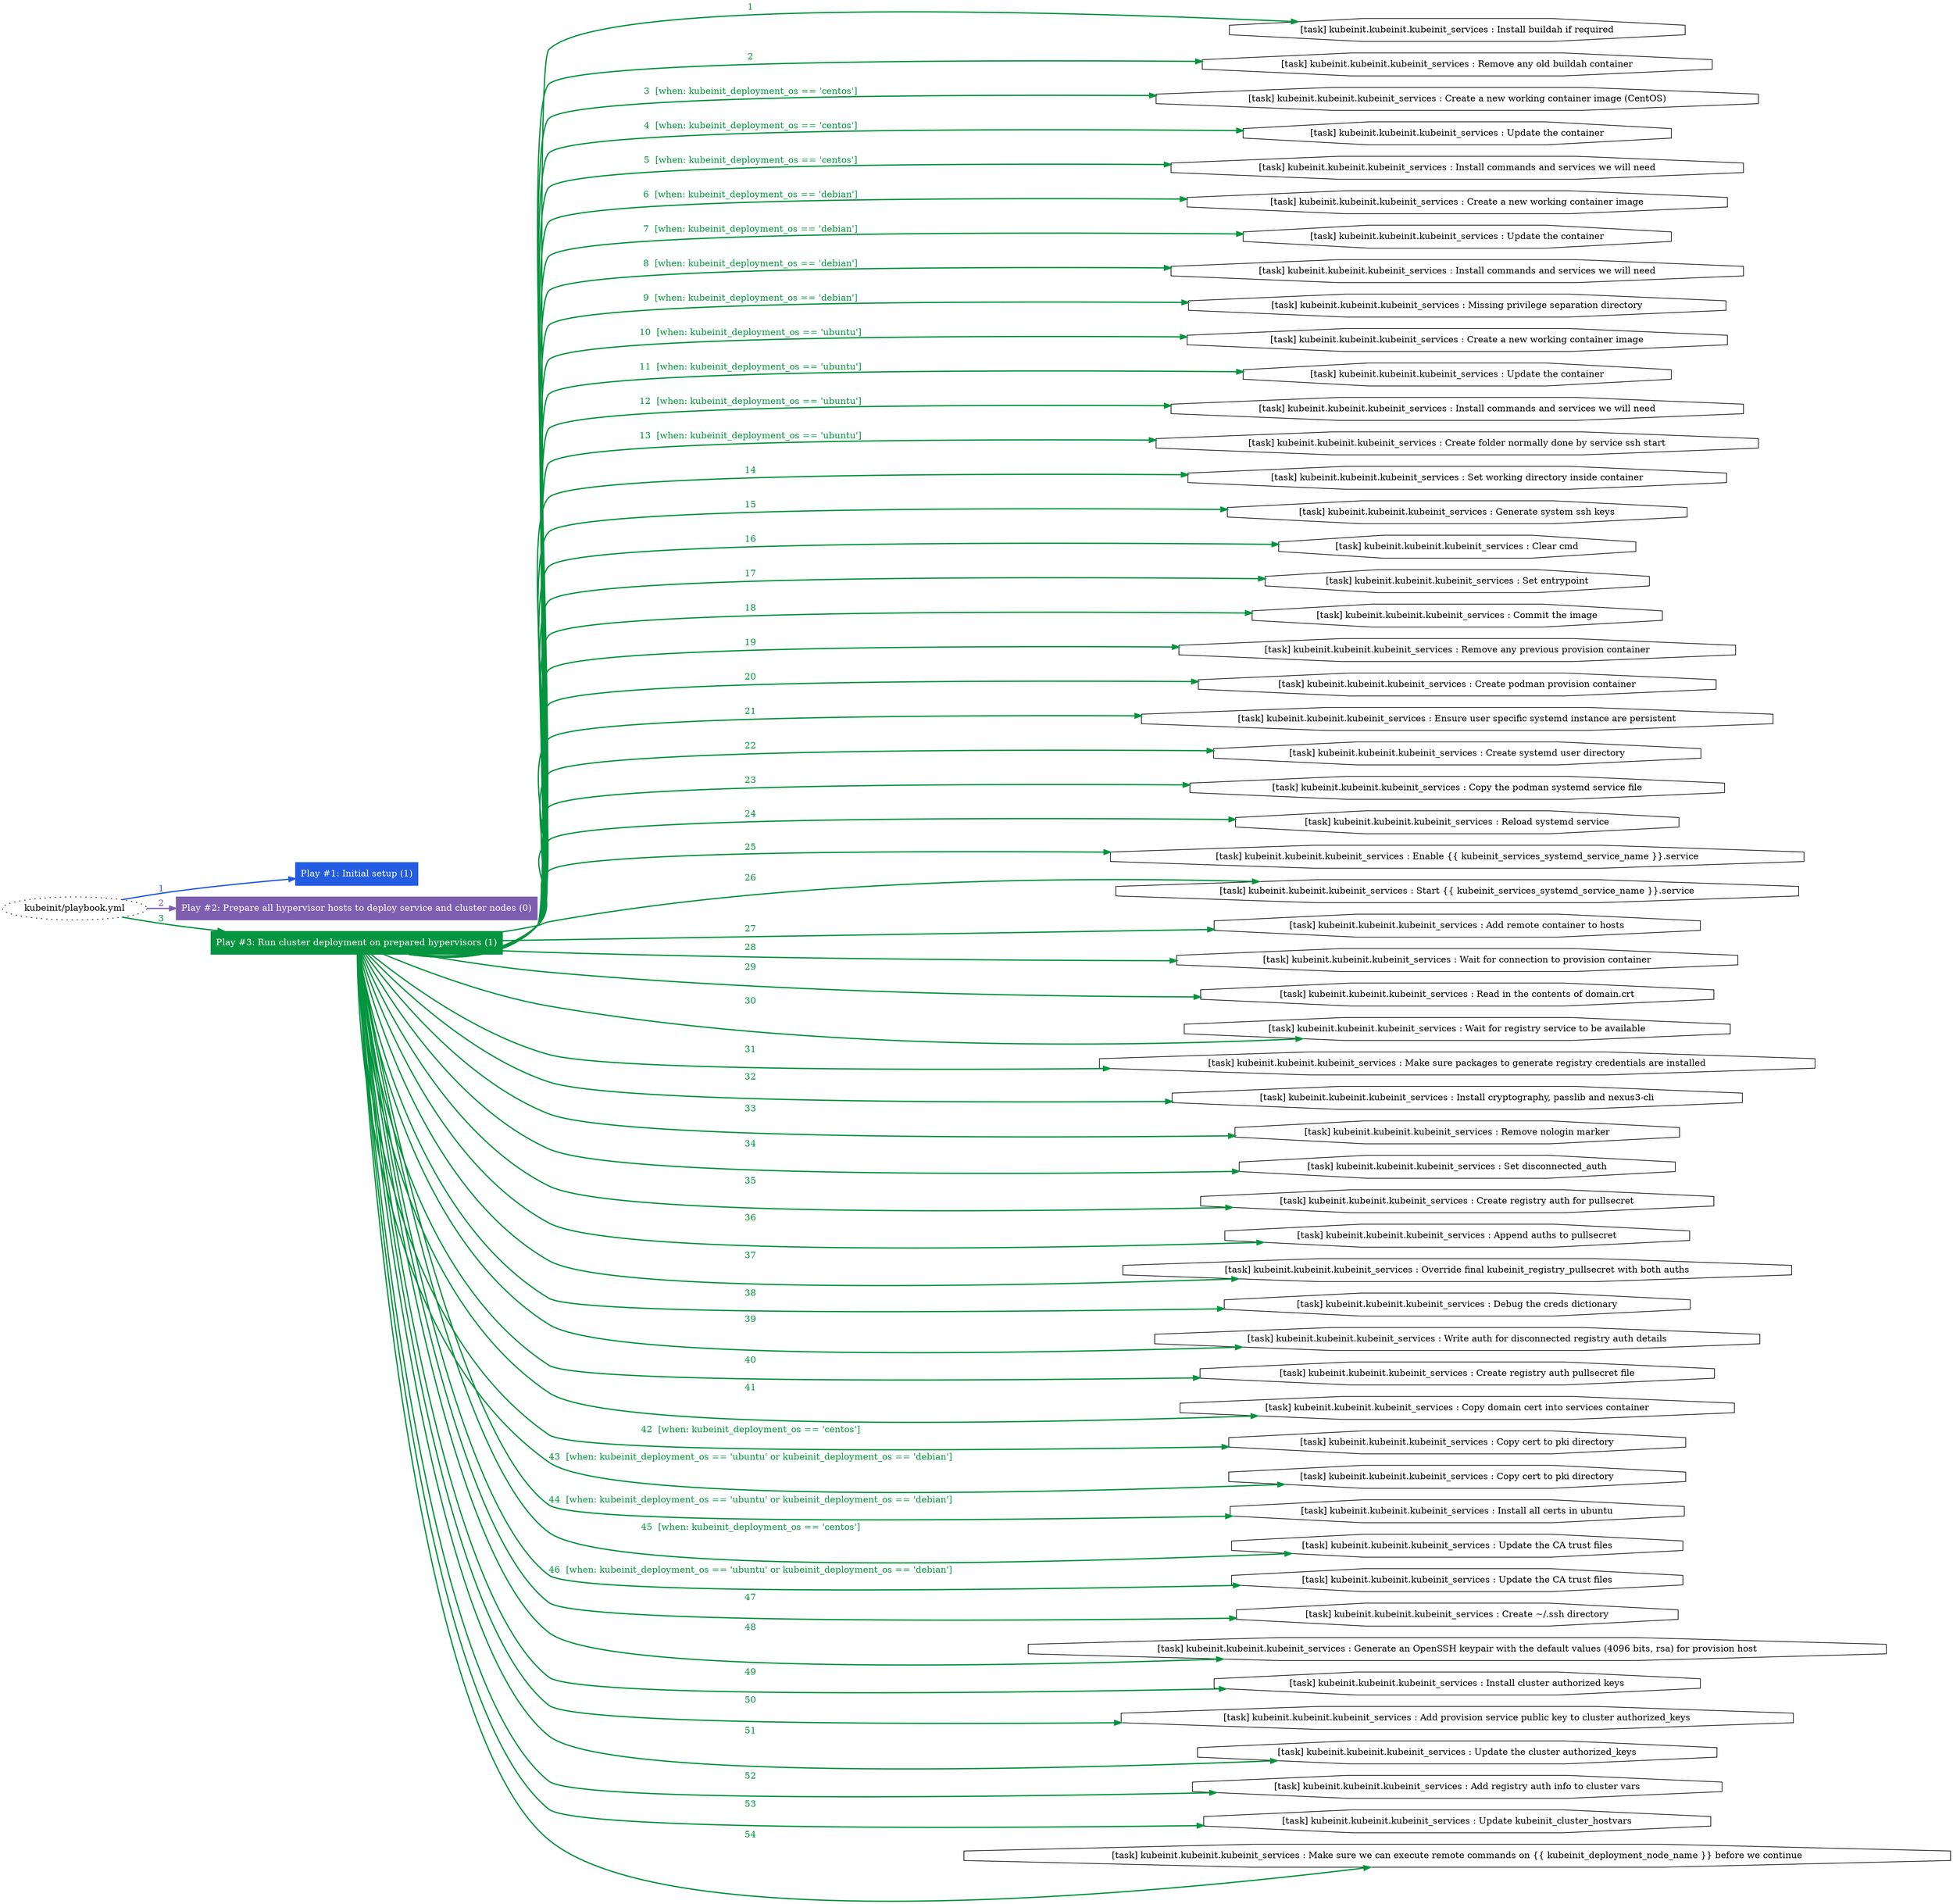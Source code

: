 digraph "kubeinit/playbook.yml "{
	graph [concentrate=true ordering=in rankdir=LR ratio=fill]
	edge [esep=5 sep=10]
	"kubeinit/playbook.yml" [id=root_node style=dotted]
	subgraph "Play #1: Initial setup (1) "{
		"Play #1: Initial setup (1)" [color="#235ce2" fontcolor="#ffffff" id="play_9a847684-a3d4-437d-95aa-0bf15642c06d" shape=box style=filled tooltip=localhost]
		"kubeinit/playbook.yml" -> "Play #1: Initial setup (1)" [label=1 color="#235ce2" fontcolor="#235ce2" id="edge_cda51362-83dd-441f-9dec-a6744ee46c61" style=bold]
	}
	subgraph "Play #2: Prepare all hypervisor hosts to deploy service and cluster nodes (0) "{
		"Play #2: Prepare all hypervisor hosts to deploy service and cluster nodes (0)" [color="#7d5eb0" fontcolor="#ffffff" id="play_839777d2-c449-46ea-a8d7-40cc4af15883" shape=box style=filled tooltip=""]
		"kubeinit/playbook.yml" -> "Play #2: Prepare all hypervisor hosts to deploy service and cluster nodes (0)" [label=2 color="#7d5eb0" fontcolor="#7d5eb0" id="edge_fe1fe716-8d35-4c12-9da8-1b1268a53e6e" style=bold]
	}
	subgraph "Play #3: Run cluster deployment on prepared hypervisors (1) "{
		"Play #3: Run cluster deployment on prepared hypervisors (1)" [color="#05943f" fontcolor="#ffffff" id="play_811d2069-47c1-46af-b5f1-a4151cbfedf1" shape=box style=filled tooltip=localhost]
		"kubeinit/playbook.yml" -> "Play #3: Run cluster deployment on prepared hypervisors (1)" [label=3 color="#05943f" fontcolor="#05943f" id="edge_dc7e4727-8c43-455b-9c32-15be7d0bbca7" style=bold]
		"task_97c73d90-69e9-4479-8de7-769be1ae6e16" [label="[task] kubeinit.kubeinit.kubeinit_services : Install buildah if required" id="task_97c73d90-69e9-4479-8de7-769be1ae6e16" shape=octagon tooltip="[task] kubeinit.kubeinit.kubeinit_services : Install buildah if required"]
		"Play #3: Run cluster deployment on prepared hypervisors (1)" -> "task_97c73d90-69e9-4479-8de7-769be1ae6e16" [label=1 color="#05943f" fontcolor="#05943f" id="edge_98e4f63d-9717-4956-90fa-e0754591f8e9" style=bold]
		"task_17d1a47e-9288-469a-925a-28dab4cce468" [label="[task] kubeinit.kubeinit.kubeinit_services : Remove any old buildah container" id="task_17d1a47e-9288-469a-925a-28dab4cce468" shape=octagon tooltip="[task] kubeinit.kubeinit.kubeinit_services : Remove any old buildah container"]
		"Play #3: Run cluster deployment on prepared hypervisors (1)" -> "task_17d1a47e-9288-469a-925a-28dab4cce468" [label=2 color="#05943f" fontcolor="#05943f" id="edge_5be72a2b-0687-43f9-bd01-e42b44a60e52" style=bold]
		"task_71d46c97-ea48-4a39-a1cb-41ea7c8919fb" [label="[task] kubeinit.kubeinit.kubeinit_services : Create a new working container image (CentOS)" id="task_71d46c97-ea48-4a39-a1cb-41ea7c8919fb" shape=octagon tooltip="[task] kubeinit.kubeinit.kubeinit_services : Create a new working container image (CentOS)"]
		"Play #3: Run cluster deployment on prepared hypervisors (1)" -> "task_71d46c97-ea48-4a39-a1cb-41ea7c8919fb" [label="3  [when: kubeinit_deployment_os == 'centos']" color="#05943f" fontcolor="#05943f" id="edge_859cf07a-2db2-4487-a589-630d9b78b922" style=bold]
		"task_6e933009-119c-467c-ac37-8cadf9bc10c2" [label="[task] kubeinit.kubeinit.kubeinit_services : Update the container" id="task_6e933009-119c-467c-ac37-8cadf9bc10c2" shape=octagon tooltip="[task] kubeinit.kubeinit.kubeinit_services : Update the container"]
		"Play #3: Run cluster deployment on prepared hypervisors (1)" -> "task_6e933009-119c-467c-ac37-8cadf9bc10c2" [label="4  [when: kubeinit_deployment_os == 'centos']" color="#05943f" fontcolor="#05943f" id="edge_43d9c6cb-5ba9-487b-889e-d15e24e0648a" style=bold]
		"task_e53819f9-aeda-40e2-ac5e-c50837388a6c" [label="[task] kubeinit.kubeinit.kubeinit_services : Install commands and services we will need" id="task_e53819f9-aeda-40e2-ac5e-c50837388a6c" shape=octagon tooltip="[task] kubeinit.kubeinit.kubeinit_services : Install commands and services we will need"]
		"Play #3: Run cluster deployment on prepared hypervisors (1)" -> "task_e53819f9-aeda-40e2-ac5e-c50837388a6c" [label="5  [when: kubeinit_deployment_os == 'centos']" color="#05943f" fontcolor="#05943f" id="edge_2d5ac9c0-630a-478c-b1ed-ea7f8d4628b7" style=bold]
		"task_482e29e0-e443-487e-8601-7c93055d98e6" [label="[task] kubeinit.kubeinit.kubeinit_services : Create a new working container image" id="task_482e29e0-e443-487e-8601-7c93055d98e6" shape=octagon tooltip="[task] kubeinit.kubeinit.kubeinit_services : Create a new working container image"]
		"Play #3: Run cluster deployment on prepared hypervisors (1)" -> "task_482e29e0-e443-487e-8601-7c93055d98e6" [label="6  [when: kubeinit_deployment_os == 'debian']" color="#05943f" fontcolor="#05943f" id="edge_48b4c58e-679a-4a73-8c07-986fd5f491d9" style=bold]
		"task_9fcdd688-c930-417f-96ae-d0f18f66eac9" [label="[task] kubeinit.kubeinit.kubeinit_services : Update the container" id="task_9fcdd688-c930-417f-96ae-d0f18f66eac9" shape=octagon tooltip="[task] kubeinit.kubeinit.kubeinit_services : Update the container"]
		"Play #3: Run cluster deployment on prepared hypervisors (1)" -> "task_9fcdd688-c930-417f-96ae-d0f18f66eac9" [label="7  [when: kubeinit_deployment_os == 'debian']" color="#05943f" fontcolor="#05943f" id="edge_57d38e3b-cd8d-43a8-8f93-72182164c946" style=bold]
		"task_3ef1cc91-4258-4d28-b510-18d63e16657e" [label="[task] kubeinit.kubeinit.kubeinit_services : Install commands and services we will need" id="task_3ef1cc91-4258-4d28-b510-18d63e16657e" shape=octagon tooltip="[task] kubeinit.kubeinit.kubeinit_services : Install commands and services we will need"]
		"Play #3: Run cluster deployment on prepared hypervisors (1)" -> "task_3ef1cc91-4258-4d28-b510-18d63e16657e" [label="8  [when: kubeinit_deployment_os == 'debian']" color="#05943f" fontcolor="#05943f" id="edge_f0eddd24-0d0d-4a6b-ae1f-22807efec87f" style=bold]
		"task_1921da61-bdac-4608-a4ed-dc567dacd261" [label="[task] kubeinit.kubeinit.kubeinit_services : Missing privilege separation directory" id="task_1921da61-bdac-4608-a4ed-dc567dacd261" shape=octagon tooltip="[task] kubeinit.kubeinit.kubeinit_services : Missing privilege separation directory"]
		"Play #3: Run cluster deployment on prepared hypervisors (1)" -> "task_1921da61-bdac-4608-a4ed-dc567dacd261" [label="9  [when: kubeinit_deployment_os == 'debian']" color="#05943f" fontcolor="#05943f" id="edge_00a8df34-8d7f-47f3-9182-ffa57a9fafe1" style=bold]
		"task_127a932f-f0dd-4f18-a8e3-222479fffa1b" [label="[task] kubeinit.kubeinit.kubeinit_services : Create a new working container image" id="task_127a932f-f0dd-4f18-a8e3-222479fffa1b" shape=octagon tooltip="[task] kubeinit.kubeinit.kubeinit_services : Create a new working container image"]
		"Play #3: Run cluster deployment on prepared hypervisors (1)" -> "task_127a932f-f0dd-4f18-a8e3-222479fffa1b" [label="10  [when: kubeinit_deployment_os == 'ubuntu']" color="#05943f" fontcolor="#05943f" id="edge_9b604a60-95db-4f18-b597-38a9b76f05a7" style=bold]
		"task_c7205902-35fd-4032-a201-729baa5e9272" [label="[task] kubeinit.kubeinit.kubeinit_services : Update the container" id="task_c7205902-35fd-4032-a201-729baa5e9272" shape=octagon tooltip="[task] kubeinit.kubeinit.kubeinit_services : Update the container"]
		"Play #3: Run cluster deployment on prepared hypervisors (1)" -> "task_c7205902-35fd-4032-a201-729baa5e9272" [label="11  [when: kubeinit_deployment_os == 'ubuntu']" color="#05943f" fontcolor="#05943f" id="edge_9552f2e8-624e-43dd-9ac3-0ab1e3c600f6" style=bold]
		"task_c33ae5ec-13a4-44bd-a818-7b5c9c6c31aa" [label="[task] kubeinit.kubeinit.kubeinit_services : Install commands and services we will need" id="task_c33ae5ec-13a4-44bd-a818-7b5c9c6c31aa" shape=octagon tooltip="[task] kubeinit.kubeinit.kubeinit_services : Install commands and services we will need"]
		"Play #3: Run cluster deployment on prepared hypervisors (1)" -> "task_c33ae5ec-13a4-44bd-a818-7b5c9c6c31aa" [label="12  [when: kubeinit_deployment_os == 'ubuntu']" color="#05943f" fontcolor="#05943f" id="edge_e536ba35-ee47-43aa-aee1-c456edc6e3a8" style=bold]
		"task_d3e8046b-0a65-48cd-a2d4-b50ce6bbb9a9" [label="[task] kubeinit.kubeinit.kubeinit_services : Create folder normally done by service ssh start" id="task_d3e8046b-0a65-48cd-a2d4-b50ce6bbb9a9" shape=octagon tooltip="[task] kubeinit.kubeinit.kubeinit_services : Create folder normally done by service ssh start"]
		"Play #3: Run cluster deployment on prepared hypervisors (1)" -> "task_d3e8046b-0a65-48cd-a2d4-b50ce6bbb9a9" [label="13  [when: kubeinit_deployment_os == 'ubuntu']" color="#05943f" fontcolor="#05943f" id="edge_fd9d29f0-12e3-4122-9a7e-a2593b3c0996" style=bold]
		"task_24ca9d3a-5e41-43a0-ae6d-898cb1118823" [label="[task] kubeinit.kubeinit.kubeinit_services : Set working directory inside container" id="task_24ca9d3a-5e41-43a0-ae6d-898cb1118823" shape=octagon tooltip="[task] kubeinit.kubeinit.kubeinit_services : Set working directory inside container"]
		"Play #3: Run cluster deployment on prepared hypervisors (1)" -> "task_24ca9d3a-5e41-43a0-ae6d-898cb1118823" [label=14 color="#05943f" fontcolor="#05943f" id="edge_a9da4a09-badc-4e19-88c7-68fb7062f290" style=bold]
		"task_3765e2e8-c9fd-4710-af8b-d2a94ba6a92c" [label="[task] kubeinit.kubeinit.kubeinit_services : Generate system ssh keys" id="task_3765e2e8-c9fd-4710-af8b-d2a94ba6a92c" shape=octagon tooltip="[task] kubeinit.kubeinit.kubeinit_services : Generate system ssh keys"]
		"Play #3: Run cluster deployment on prepared hypervisors (1)" -> "task_3765e2e8-c9fd-4710-af8b-d2a94ba6a92c" [label=15 color="#05943f" fontcolor="#05943f" id="edge_5fb4b862-2759-4760-88e6-0dcb7ca675e0" style=bold]
		"task_9023d720-e391-4feb-83e3-9f1ae14e1f31" [label="[task] kubeinit.kubeinit.kubeinit_services : Clear cmd" id="task_9023d720-e391-4feb-83e3-9f1ae14e1f31" shape=octagon tooltip="[task] kubeinit.kubeinit.kubeinit_services : Clear cmd"]
		"Play #3: Run cluster deployment on prepared hypervisors (1)" -> "task_9023d720-e391-4feb-83e3-9f1ae14e1f31" [label=16 color="#05943f" fontcolor="#05943f" id="edge_c71f7d14-ddbf-495e-853a-fcb869318e0d" style=bold]
		"task_f681db8f-d45b-4407-8495-185277b26011" [label="[task] kubeinit.kubeinit.kubeinit_services : Set entrypoint" id="task_f681db8f-d45b-4407-8495-185277b26011" shape=octagon tooltip="[task] kubeinit.kubeinit.kubeinit_services : Set entrypoint"]
		"Play #3: Run cluster deployment on prepared hypervisors (1)" -> "task_f681db8f-d45b-4407-8495-185277b26011" [label=17 color="#05943f" fontcolor="#05943f" id="edge_ad867c03-ce6a-4361-8294-f82d209c4ca1" style=bold]
		"task_188b5abc-a62a-49de-a189-ae64438a7d0b" [label="[task] kubeinit.kubeinit.kubeinit_services : Commit the image" id="task_188b5abc-a62a-49de-a189-ae64438a7d0b" shape=octagon tooltip="[task] kubeinit.kubeinit.kubeinit_services : Commit the image"]
		"Play #3: Run cluster deployment on prepared hypervisors (1)" -> "task_188b5abc-a62a-49de-a189-ae64438a7d0b" [label=18 color="#05943f" fontcolor="#05943f" id="edge_42a89b9d-44d8-428f-becd-d6efd207c538" style=bold]
		"task_388de2f6-f5c8-40b4-ba06-364e1605cdbc" [label="[task] kubeinit.kubeinit.kubeinit_services : Remove any previous provision container" id="task_388de2f6-f5c8-40b4-ba06-364e1605cdbc" shape=octagon tooltip="[task] kubeinit.kubeinit.kubeinit_services : Remove any previous provision container"]
		"Play #3: Run cluster deployment on prepared hypervisors (1)" -> "task_388de2f6-f5c8-40b4-ba06-364e1605cdbc" [label=19 color="#05943f" fontcolor="#05943f" id="edge_3def0f6a-e467-4622-90ec-f47b3d120b72" style=bold]
		"task_1e66c8f3-e06b-4aa8-b4a3-a996fb54883b" [label="[task] kubeinit.kubeinit.kubeinit_services : Create podman provision container" id="task_1e66c8f3-e06b-4aa8-b4a3-a996fb54883b" shape=octagon tooltip="[task] kubeinit.kubeinit.kubeinit_services : Create podman provision container"]
		"Play #3: Run cluster deployment on prepared hypervisors (1)" -> "task_1e66c8f3-e06b-4aa8-b4a3-a996fb54883b" [label=20 color="#05943f" fontcolor="#05943f" id="edge_47113158-0ac8-46db-99b1-1ee79b3e3b20" style=bold]
		"task_e44425d7-8c07-4f1f-a3f7-86f3a9775a96" [label="[task] kubeinit.kubeinit.kubeinit_services : Ensure user specific systemd instance are persistent" id="task_e44425d7-8c07-4f1f-a3f7-86f3a9775a96" shape=octagon tooltip="[task] kubeinit.kubeinit.kubeinit_services : Ensure user specific systemd instance are persistent"]
		"Play #3: Run cluster deployment on prepared hypervisors (1)" -> "task_e44425d7-8c07-4f1f-a3f7-86f3a9775a96" [label=21 color="#05943f" fontcolor="#05943f" id="edge_7a14b76d-939c-4908-9da7-d0f6181a567f" style=bold]
		"task_2054ee91-b718-4ec4-b67b-d5cf6b750a99" [label="[task] kubeinit.kubeinit.kubeinit_services : Create systemd user directory" id="task_2054ee91-b718-4ec4-b67b-d5cf6b750a99" shape=octagon tooltip="[task] kubeinit.kubeinit.kubeinit_services : Create systemd user directory"]
		"Play #3: Run cluster deployment on prepared hypervisors (1)" -> "task_2054ee91-b718-4ec4-b67b-d5cf6b750a99" [label=22 color="#05943f" fontcolor="#05943f" id="edge_a3be8ec5-dbac-44b2-98f2-9e45dbd266c8" style=bold]
		"task_c3999700-42e5-47ef-a529-180b9f1dde63" [label="[task] kubeinit.kubeinit.kubeinit_services : Copy the podman systemd service file" id="task_c3999700-42e5-47ef-a529-180b9f1dde63" shape=octagon tooltip="[task] kubeinit.kubeinit.kubeinit_services : Copy the podman systemd service file"]
		"Play #3: Run cluster deployment on prepared hypervisors (1)" -> "task_c3999700-42e5-47ef-a529-180b9f1dde63" [label=23 color="#05943f" fontcolor="#05943f" id="edge_18667c28-188c-4c9c-912c-10ece5ad06b8" style=bold]
		"task_47a2e9e9-0f58-44e0-b765-506c15c8c83d" [label="[task] kubeinit.kubeinit.kubeinit_services : Reload systemd service" id="task_47a2e9e9-0f58-44e0-b765-506c15c8c83d" shape=octagon tooltip="[task] kubeinit.kubeinit.kubeinit_services : Reload systemd service"]
		"Play #3: Run cluster deployment on prepared hypervisors (1)" -> "task_47a2e9e9-0f58-44e0-b765-506c15c8c83d" [label=24 color="#05943f" fontcolor="#05943f" id="edge_19092781-ba6d-457b-97fa-5ad24ff6f931" style=bold]
		"task_16bb7af2-645c-43d8-b117-d75fa03322ba" [label="[task] kubeinit.kubeinit.kubeinit_services : Enable {{ kubeinit_services_systemd_service_name }}.service" id="task_16bb7af2-645c-43d8-b117-d75fa03322ba" shape=octagon tooltip="[task] kubeinit.kubeinit.kubeinit_services : Enable {{ kubeinit_services_systemd_service_name }}.service"]
		"Play #3: Run cluster deployment on prepared hypervisors (1)" -> "task_16bb7af2-645c-43d8-b117-d75fa03322ba" [label=25 color="#05943f" fontcolor="#05943f" id="edge_e6e694bd-c2d7-49c1-a38e-f303001ea1a5" style=bold]
		"task_38db024e-3812-4895-a845-888207d93e06" [label="[task] kubeinit.kubeinit.kubeinit_services : Start {{ kubeinit_services_systemd_service_name }}.service" id="task_38db024e-3812-4895-a845-888207d93e06" shape=octagon tooltip="[task] kubeinit.kubeinit.kubeinit_services : Start {{ kubeinit_services_systemd_service_name }}.service"]
		"Play #3: Run cluster deployment on prepared hypervisors (1)" -> "task_38db024e-3812-4895-a845-888207d93e06" [label=26 color="#05943f" fontcolor="#05943f" id="edge_15fdad23-3bb3-45bc-80e9-67993311a485" style=bold]
		"task_f9238cff-bfa1-4bf5-8b48-fa392ac3424e" [label="[task] kubeinit.kubeinit.kubeinit_services : Add remote container to hosts" id="task_f9238cff-bfa1-4bf5-8b48-fa392ac3424e" shape=octagon tooltip="[task] kubeinit.kubeinit.kubeinit_services : Add remote container to hosts"]
		"Play #3: Run cluster deployment on prepared hypervisors (1)" -> "task_f9238cff-bfa1-4bf5-8b48-fa392ac3424e" [label=27 color="#05943f" fontcolor="#05943f" id="edge_b7c07b65-4ef8-4b12-a934-cff27dcc5785" style=bold]
		"task_463b593d-aba1-4300-a112-a828ae268673" [label="[task] kubeinit.kubeinit.kubeinit_services : Wait for connection to provision container" id="task_463b593d-aba1-4300-a112-a828ae268673" shape=octagon tooltip="[task] kubeinit.kubeinit.kubeinit_services : Wait for connection to provision container"]
		"Play #3: Run cluster deployment on prepared hypervisors (1)" -> "task_463b593d-aba1-4300-a112-a828ae268673" [label=28 color="#05943f" fontcolor="#05943f" id="edge_7b1af769-5b07-4df3-b56f-8c4877443954" style=bold]
		"task_669daf53-3970-408a-9867-a45485b44adb" [label="[task] kubeinit.kubeinit.kubeinit_services : Read in the contents of domain.crt" id="task_669daf53-3970-408a-9867-a45485b44adb" shape=octagon tooltip="[task] kubeinit.kubeinit.kubeinit_services : Read in the contents of domain.crt"]
		"Play #3: Run cluster deployment on prepared hypervisors (1)" -> "task_669daf53-3970-408a-9867-a45485b44adb" [label=29 color="#05943f" fontcolor="#05943f" id="edge_27daa000-4617-440d-b374-f544e3da07d7" style=bold]
		"task_f0bb5547-c9e2-451a-898f-cd2fd315747d" [label="[task] kubeinit.kubeinit.kubeinit_services : Wait for registry service to be available" id="task_f0bb5547-c9e2-451a-898f-cd2fd315747d" shape=octagon tooltip="[task] kubeinit.kubeinit.kubeinit_services : Wait for registry service to be available"]
		"Play #3: Run cluster deployment on prepared hypervisors (1)" -> "task_f0bb5547-c9e2-451a-898f-cd2fd315747d" [label=30 color="#05943f" fontcolor="#05943f" id="edge_9f66c062-64e1-4418-98c0-faa2193805b0" style=bold]
		"task_cb794d17-4c99-4414-970d-0c314e3711c5" [label="[task] kubeinit.kubeinit.kubeinit_services : Make sure packages to generate registry credentials are installed" id="task_cb794d17-4c99-4414-970d-0c314e3711c5" shape=octagon tooltip="[task] kubeinit.kubeinit.kubeinit_services : Make sure packages to generate registry credentials are installed"]
		"Play #3: Run cluster deployment on prepared hypervisors (1)" -> "task_cb794d17-4c99-4414-970d-0c314e3711c5" [label=31 color="#05943f" fontcolor="#05943f" id="edge_c9acdc2c-d025-461a-a32e-fd21a749e6b3" style=bold]
		"task_b1d88859-16a1-450c-baa2-0aaace9aa0ed" [label="[task] kubeinit.kubeinit.kubeinit_services : Install cryptography, passlib and nexus3-cli" id="task_b1d88859-16a1-450c-baa2-0aaace9aa0ed" shape=octagon tooltip="[task] kubeinit.kubeinit.kubeinit_services : Install cryptography, passlib and nexus3-cli"]
		"Play #3: Run cluster deployment on prepared hypervisors (1)" -> "task_b1d88859-16a1-450c-baa2-0aaace9aa0ed" [label=32 color="#05943f" fontcolor="#05943f" id="edge_ce93ff22-7486-40e5-b728-9a064d755410" style=bold]
		"task_f0b048ce-6361-4ec7-a65c-4a11c76a4783" [label="[task] kubeinit.kubeinit.kubeinit_services : Remove nologin marker" id="task_f0b048ce-6361-4ec7-a65c-4a11c76a4783" shape=octagon tooltip="[task] kubeinit.kubeinit.kubeinit_services : Remove nologin marker"]
		"Play #3: Run cluster deployment on prepared hypervisors (1)" -> "task_f0b048ce-6361-4ec7-a65c-4a11c76a4783" [label=33 color="#05943f" fontcolor="#05943f" id="edge_73fcd572-e095-4592-b2d3-16ecfa4d69a4" style=bold]
		"task_342efbe9-9113-4ad2-98ab-4156d9e55b49" [label="[task] kubeinit.kubeinit.kubeinit_services : Set disconnected_auth" id="task_342efbe9-9113-4ad2-98ab-4156d9e55b49" shape=octagon tooltip="[task] kubeinit.kubeinit.kubeinit_services : Set disconnected_auth"]
		"Play #3: Run cluster deployment on prepared hypervisors (1)" -> "task_342efbe9-9113-4ad2-98ab-4156d9e55b49" [label=34 color="#05943f" fontcolor="#05943f" id="edge_ad8c0dd4-ed1d-474a-a337-6a0492062c96" style=bold]
		"task_06353bd4-0737-4b9f-b746-4a6d67471447" [label="[task] kubeinit.kubeinit.kubeinit_services : Create registry auth for pullsecret" id="task_06353bd4-0737-4b9f-b746-4a6d67471447" shape=octagon tooltip="[task] kubeinit.kubeinit.kubeinit_services : Create registry auth for pullsecret"]
		"Play #3: Run cluster deployment on prepared hypervisors (1)" -> "task_06353bd4-0737-4b9f-b746-4a6d67471447" [label=35 color="#05943f" fontcolor="#05943f" id="edge_fcb80f4e-4539-4db5-ab5e-96bee021ca7b" style=bold]
		"task_0d3468d3-b89f-4626-bb75-0d27b6a781b0" [label="[task] kubeinit.kubeinit.kubeinit_services : Append auths to pullsecret" id="task_0d3468d3-b89f-4626-bb75-0d27b6a781b0" shape=octagon tooltip="[task] kubeinit.kubeinit.kubeinit_services : Append auths to pullsecret"]
		"Play #3: Run cluster deployment on prepared hypervisors (1)" -> "task_0d3468d3-b89f-4626-bb75-0d27b6a781b0" [label=36 color="#05943f" fontcolor="#05943f" id="edge_cfdc13f8-aba8-416f-bf57-aaa8f437f3d0" style=bold]
		"task_bea8207c-29ba-490e-8eb5-a46abf21bef8" [label="[task] kubeinit.kubeinit.kubeinit_services : Override final kubeinit_registry_pullsecret with both auths" id="task_bea8207c-29ba-490e-8eb5-a46abf21bef8" shape=octagon tooltip="[task] kubeinit.kubeinit.kubeinit_services : Override final kubeinit_registry_pullsecret with both auths"]
		"Play #3: Run cluster deployment on prepared hypervisors (1)" -> "task_bea8207c-29ba-490e-8eb5-a46abf21bef8" [label=37 color="#05943f" fontcolor="#05943f" id="edge_826ee35a-20bd-4375-8b28-88b1def158a5" style=bold]
		"task_b4d6c5a1-490f-430e-9fa3-7ee29215242a" [label="[task] kubeinit.kubeinit.kubeinit_services : Debug the creds dictionary" id="task_b4d6c5a1-490f-430e-9fa3-7ee29215242a" shape=octagon tooltip="[task] kubeinit.kubeinit.kubeinit_services : Debug the creds dictionary"]
		"Play #3: Run cluster deployment on prepared hypervisors (1)" -> "task_b4d6c5a1-490f-430e-9fa3-7ee29215242a" [label=38 color="#05943f" fontcolor="#05943f" id="edge_e99e8228-f7ca-4c3f-8c83-ca72f3ee9133" style=bold]
		"task_8aad934f-04d5-418a-85c7-0db3f5cfece1" [label="[task] kubeinit.kubeinit.kubeinit_services : Write auth for disconnected registry auth details" id="task_8aad934f-04d5-418a-85c7-0db3f5cfece1" shape=octagon tooltip="[task] kubeinit.kubeinit.kubeinit_services : Write auth for disconnected registry auth details"]
		"Play #3: Run cluster deployment on prepared hypervisors (1)" -> "task_8aad934f-04d5-418a-85c7-0db3f5cfece1" [label=39 color="#05943f" fontcolor="#05943f" id="edge_a56a863b-9abc-4960-8b67-025a22c3bce9" style=bold]
		"task_667e4caa-4b00-44a3-b848-317765806e47" [label="[task] kubeinit.kubeinit.kubeinit_services : Create registry auth pullsecret file" id="task_667e4caa-4b00-44a3-b848-317765806e47" shape=octagon tooltip="[task] kubeinit.kubeinit.kubeinit_services : Create registry auth pullsecret file"]
		"Play #3: Run cluster deployment on prepared hypervisors (1)" -> "task_667e4caa-4b00-44a3-b848-317765806e47" [label=40 color="#05943f" fontcolor="#05943f" id="edge_40ed2301-3777-42a0-86c5-6f7bd5f4e7cb" style=bold]
		"task_08730d7a-c8c9-483b-9cbb-164245a51ba8" [label="[task] kubeinit.kubeinit.kubeinit_services : Copy domain cert into services container" id="task_08730d7a-c8c9-483b-9cbb-164245a51ba8" shape=octagon tooltip="[task] kubeinit.kubeinit.kubeinit_services : Copy domain cert into services container"]
		"Play #3: Run cluster deployment on prepared hypervisors (1)" -> "task_08730d7a-c8c9-483b-9cbb-164245a51ba8" [label=41 color="#05943f" fontcolor="#05943f" id="edge_9e492af5-a1d8-4e93-8e87-3ff1e773583a" style=bold]
		"task_181c851b-42ee-4256-9297-036d89355731" [label="[task] kubeinit.kubeinit.kubeinit_services : Copy cert to pki directory" id="task_181c851b-42ee-4256-9297-036d89355731" shape=octagon tooltip="[task] kubeinit.kubeinit.kubeinit_services : Copy cert to pki directory"]
		"Play #3: Run cluster deployment on prepared hypervisors (1)" -> "task_181c851b-42ee-4256-9297-036d89355731" [label="42  [when: kubeinit_deployment_os == 'centos']" color="#05943f" fontcolor="#05943f" id="edge_6b114348-1879-4f4b-8aa0-62d4b41c9fa0" style=bold]
		"task_e334e591-ae7b-436c-80dc-582d03b5972a" [label="[task] kubeinit.kubeinit.kubeinit_services : Copy cert to pki directory" id="task_e334e591-ae7b-436c-80dc-582d03b5972a" shape=octagon tooltip="[task] kubeinit.kubeinit.kubeinit_services : Copy cert to pki directory"]
		"Play #3: Run cluster deployment on prepared hypervisors (1)" -> "task_e334e591-ae7b-436c-80dc-582d03b5972a" [label="43  [when: kubeinit_deployment_os == 'ubuntu' or kubeinit_deployment_os == 'debian']" color="#05943f" fontcolor="#05943f" id="edge_c7b25ebc-96d9-4ff3-baad-843b9d15e18e" style=bold]
		"task_60cede44-4f6b-45b0-a262-71746b8c1f1f" [label="[task] kubeinit.kubeinit.kubeinit_services : Install all certs in ubuntu" id="task_60cede44-4f6b-45b0-a262-71746b8c1f1f" shape=octagon tooltip="[task] kubeinit.kubeinit.kubeinit_services : Install all certs in ubuntu"]
		"Play #3: Run cluster deployment on prepared hypervisors (1)" -> "task_60cede44-4f6b-45b0-a262-71746b8c1f1f" [label="44  [when: kubeinit_deployment_os == 'ubuntu' or kubeinit_deployment_os == 'debian']" color="#05943f" fontcolor="#05943f" id="edge_ae842bc1-afe1-4987-8291-2f3ad8cc72ca" style=bold]
		"task_3b13c6f0-6c47-4207-a8ac-4e4567291cbf" [label="[task] kubeinit.kubeinit.kubeinit_services : Update the CA trust files" id="task_3b13c6f0-6c47-4207-a8ac-4e4567291cbf" shape=octagon tooltip="[task] kubeinit.kubeinit.kubeinit_services : Update the CA trust files"]
		"Play #3: Run cluster deployment on prepared hypervisors (1)" -> "task_3b13c6f0-6c47-4207-a8ac-4e4567291cbf" [label="45  [when: kubeinit_deployment_os == 'centos']" color="#05943f" fontcolor="#05943f" id="edge_8d1fb7bf-260f-46ed-bcb7-762414a45fdc" style=bold]
		"task_30cd8fde-8715-4b6a-b3ad-87c6dd96f5fb" [label="[task] kubeinit.kubeinit.kubeinit_services : Update the CA trust files" id="task_30cd8fde-8715-4b6a-b3ad-87c6dd96f5fb" shape=octagon tooltip="[task] kubeinit.kubeinit.kubeinit_services : Update the CA trust files"]
		"Play #3: Run cluster deployment on prepared hypervisors (1)" -> "task_30cd8fde-8715-4b6a-b3ad-87c6dd96f5fb" [label="46  [when: kubeinit_deployment_os == 'ubuntu' or kubeinit_deployment_os == 'debian']" color="#05943f" fontcolor="#05943f" id="edge_70f60de6-9945-41e6-9ffe-1e7624f64fc3" style=bold]
		"task_1baa079e-5c23-40d9-bf5a-a2e2a0265781" [label="[task] kubeinit.kubeinit.kubeinit_services : Create ~/.ssh directory" id="task_1baa079e-5c23-40d9-bf5a-a2e2a0265781" shape=octagon tooltip="[task] kubeinit.kubeinit.kubeinit_services : Create ~/.ssh directory"]
		"Play #3: Run cluster deployment on prepared hypervisors (1)" -> "task_1baa079e-5c23-40d9-bf5a-a2e2a0265781" [label=47 color="#05943f" fontcolor="#05943f" id="edge_7150116c-7151-4425-8e1c-1ffe8f0a2d18" style=bold]
		"task_d107524d-f08d-4c94-87f4-ed0b1fa7e7bb" [label="[task] kubeinit.kubeinit.kubeinit_services : Generate an OpenSSH keypair with the default values (4096 bits, rsa) for provision host" id="task_d107524d-f08d-4c94-87f4-ed0b1fa7e7bb" shape=octagon tooltip="[task] kubeinit.kubeinit.kubeinit_services : Generate an OpenSSH keypair with the default values (4096 bits, rsa) for provision host"]
		"Play #3: Run cluster deployment on prepared hypervisors (1)" -> "task_d107524d-f08d-4c94-87f4-ed0b1fa7e7bb" [label=48 color="#05943f" fontcolor="#05943f" id="edge_406031ed-29c1-498a-8b1b-40ae8804d122" style=bold]
		"task_ac5fee31-28ad-47a3-b6ce-7c7956f0acb0" [label="[task] kubeinit.kubeinit.kubeinit_services : Install cluster authorized keys" id="task_ac5fee31-28ad-47a3-b6ce-7c7956f0acb0" shape=octagon tooltip="[task] kubeinit.kubeinit.kubeinit_services : Install cluster authorized keys"]
		"Play #3: Run cluster deployment on prepared hypervisors (1)" -> "task_ac5fee31-28ad-47a3-b6ce-7c7956f0acb0" [label=49 color="#05943f" fontcolor="#05943f" id="edge_08256da3-d618-4b39-9f5e-fa0124b5c4c5" style=bold]
		"task_5b499cf0-02dd-43a6-ba6d-2aba38388f1e" [label="[task] kubeinit.kubeinit.kubeinit_services : Add provision service public key to cluster authorized_keys" id="task_5b499cf0-02dd-43a6-ba6d-2aba38388f1e" shape=octagon tooltip="[task] kubeinit.kubeinit.kubeinit_services : Add provision service public key to cluster authorized_keys"]
		"Play #3: Run cluster deployment on prepared hypervisors (1)" -> "task_5b499cf0-02dd-43a6-ba6d-2aba38388f1e" [label=50 color="#05943f" fontcolor="#05943f" id="edge_486dfe7c-d41e-43f7-929a-81417b7d935b" style=bold]
		"task_c132f217-a750-4ae0-81aa-39156c9f2c33" [label="[task] kubeinit.kubeinit.kubeinit_services : Update the cluster authorized_keys" id="task_c132f217-a750-4ae0-81aa-39156c9f2c33" shape=octagon tooltip="[task] kubeinit.kubeinit.kubeinit_services : Update the cluster authorized_keys"]
		"Play #3: Run cluster deployment on prepared hypervisors (1)" -> "task_c132f217-a750-4ae0-81aa-39156c9f2c33" [label=51 color="#05943f" fontcolor="#05943f" id="edge_4e38099b-6124-414e-b0cf-85c1e1d74f94" style=bold]
		"task_1412c4e2-7367-481a-bc70-5d4c9418a75c" [label="[task] kubeinit.kubeinit.kubeinit_services : Add registry auth info to cluster vars" id="task_1412c4e2-7367-481a-bc70-5d4c9418a75c" shape=octagon tooltip="[task] kubeinit.kubeinit.kubeinit_services : Add registry auth info to cluster vars"]
		"Play #3: Run cluster deployment on prepared hypervisors (1)" -> "task_1412c4e2-7367-481a-bc70-5d4c9418a75c" [label=52 color="#05943f" fontcolor="#05943f" id="edge_0a54f11c-e15e-4555-9269-0a9e095ce6cf" style=bold]
		"task_f03fddb6-206e-4e64-83d3-1a5af0fc42ac" [label="[task] kubeinit.kubeinit.kubeinit_services : Update kubeinit_cluster_hostvars" id="task_f03fddb6-206e-4e64-83d3-1a5af0fc42ac" shape=octagon tooltip="[task] kubeinit.kubeinit.kubeinit_services : Update kubeinit_cluster_hostvars"]
		"Play #3: Run cluster deployment on prepared hypervisors (1)" -> "task_f03fddb6-206e-4e64-83d3-1a5af0fc42ac" [label=53 color="#05943f" fontcolor="#05943f" id="edge_41019e5f-31e0-4a70-9b1f-9560be23149e" style=bold]
		"task_300a3a9f-ba55-41ab-a417-21b5754bee55" [label="[task] kubeinit.kubeinit.kubeinit_services : Make sure we can execute remote commands on {{ kubeinit_deployment_node_name }} before we continue" id="task_300a3a9f-ba55-41ab-a417-21b5754bee55" shape=octagon tooltip="[task] kubeinit.kubeinit.kubeinit_services : Make sure we can execute remote commands on {{ kubeinit_deployment_node_name }} before we continue"]
		"Play #3: Run cluster deployment on prepared hypervisors (1)" -> "task_300a3a9f-ba55-41ab-a417-21b5754bee55" [label=54 color="#05943f" fontcolor="#05943f" id="edge_bc28b227-4bee-4b1d-a838-58800a7afc11" style=bold]
	}
}
